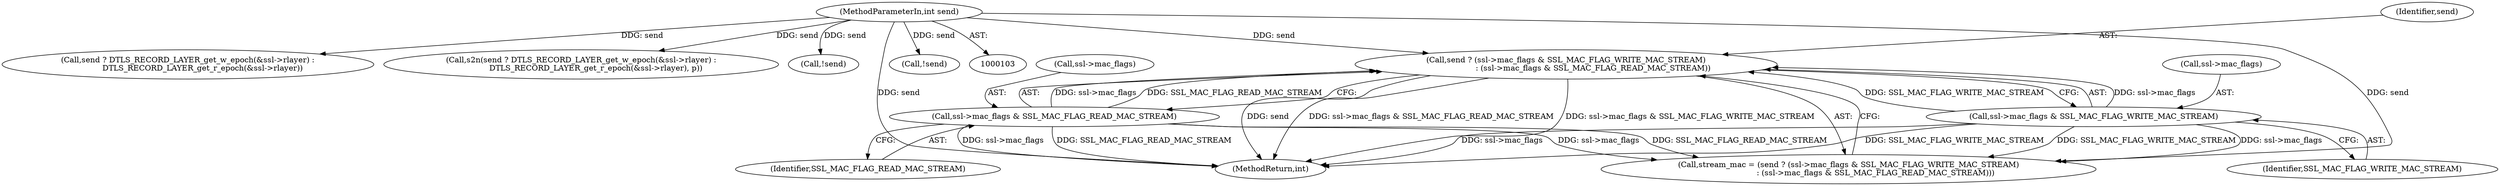digraph "0_openssl_4ad93618d26a3ea23d36ad5498ff4f59eff3a4d2_3@API" {
"1000122" [label="(Call,send ? (ssl->mac_flags & SSL_MAC_FLAG_WRITE_MAC_STREAM)\n                      : (ssl->mac_flags & SSL_MAC_FLAG_READ_MAC_STREAM))"];
"1000107" [label="(MethodParameterIn,int send)"];
"1000124" [label="(Call,ssl->mac_flags & SSL_MAC_FLAG_WRITE_MAC_STREAM)"];
"1000129" [label="(Call,ssl->mac_flags & SSL_MAC_FLAG_READ_MAC_STREAM)"];
"1000120" [label="(Call,stream_mac = (send ? (ssl->mac_flags & SSL_MAC_FLAG_WRITE_MAC_STREAM)\n                      : (ssl->mac_flags & SSL_MAC_FLAG_READ_MAC_STREAM)))"];
"1000211" [label="(Call,send ? DTLS_RECORD_LAYER_get_w_epoch(&ssl->rlayer) :\n            DTLS_RECORD_LAYER_get_r_epoch(&ssl->rlayer))"];
"1000123" [label="(Identifier,send)"];
"1000210" [label="(Call,s2n(send ? DTLS_RECORD_LAYER_get_w_epoch(&ssl->rlayer) :\n            DTLS_RECORD_LAYER_get_r_epoch(&ssl->rlayer), p))"];
"1000506" [label="(MethodReturn,int)"];
"1000125" [label="(Call,ssl->mac_flags)"];
"1000130" [label="(Call,ssl->mac_flags)"];
"1000122" [label="(Call,send ? (ssl->mac_flags & SSL_MAC_FLAG_WRITE_MAC_STREAM)\n                      : (ssl->mac_flags & SSL_MAC_FLAG_READ_MAC_STREAM))"];
"1000107" [label="(MethodParameterIn,int send)"];
"1000129" [label="(Call,ssl->mac_flags & SSL_MAC_FLAG_READ_MAC_STREAM)"];
"1000133" [label="(Identifier,SSL_MAC_FLAG_READ_MAC_STREAM)"];
"1000287" [label="(Call,!send)"];
"1000377" [label="(Call,!send)"];
"1000128" [label="(Identifier,SSL_MAC_FLAG_WRITE_MAC_STREAM)"];
"1000124" [label="(Call,ssl->mac_flags & SSL_MAC_FLAG_WRITE_MAC_STREAM)"];
"1000122" -> "1000120"  [label="AST: "];
"1000122" -> "1000124"  [label="CFG: "];
"1000122" -> "1000129"  [label="CFG: "];
"1000123" -> "1000122"  [label="AST: "];
"1000124" -> "1000122"  [label="AST: "];
"1000129" -> "1000122"  [label="AST: "];
"1000120" -> "1000122"  [label="CFG: "];
"1000122" -> "1000506"  [label="DDG: send"];
"1000122" -> "1000506"  [label="DDG: ssl->mac_flags & SSL_MAC_FLAG_READ_MAC_STREAM"];
"1000122" -> "1000506"  [label="DDG: ssl->mac_flags & SSL_MAC_FLAG_WRITE_MAC_STREAM"];
"1000107" -> "1000122"  [label="DDG: send"];
"1000124" -> "1000122"  [label="DDG: ssl->mac_flags"];
"1000124" -> "1000122"  [label="DDG: SSL_MAC_FLAG_WRITE_MAC_STREAM"];
"1000129" -> "1000122"  [label="DDG: ssl->mac_flags"];
"1000129" -> "1000122"  [label="DDG: SSL_MAC_FLAG_READ_MAC_STREAM"];
"1000107" -> "1000103"  [label="AST: "];
"1000107" -> "1000506"  [label="DDG: send"];
"1000107" -> "1000120"  [label="DDG: send"];
"1000107" -> "1000210"  [label="DDG: send"];
"1000107" -> "1000211"  [label="DDG: send"];
"1000107" -> "1000287"  [label="DDG: send"];
"1000107" -> "1000377"  [label="DDG: send"];
"1000124" -> "1000128"  [label="CFG: "];
"1000125" -> "1000124"  [label="AST: "];
"1000128" -> "1000124"  [label="AST: "];
"1000124" -> "1000506"  [label="DDG: ssl->mac_flags"];
"1000124" -> "1000506"  [label="DDG: SSL_MAC_FLAG_WRITE_MAC_STREAM"];
"1000124" -> "1000120"  [label="DDG: ssl->mac_flags"];
"1000124" -> "1000120"  [label="DDG: SSL_MAC_FLAG_WRITE_MAC_STREAM"];
"1000129" -> "1000133"  [label="CFG: "];
"1000130" -> "1000129"  [label="AST: "];
"1000133" -> "1000129"  [label="AST: "];
"1000129" -> "1000506"  [label="DDG: ssl->mac_flags"];
"1000129" -> "1000506"  [label="DDG: SSL_MAC_FLAG_READ_MAC_STREAM"];
"1000129" -> "1000120"  [label="DDG: ssl->mac_flags"];
"1000129" -> "1000120"  [label="DDG: SSL_MAC_FLAG_READ_MAC_STREAM"];
}
